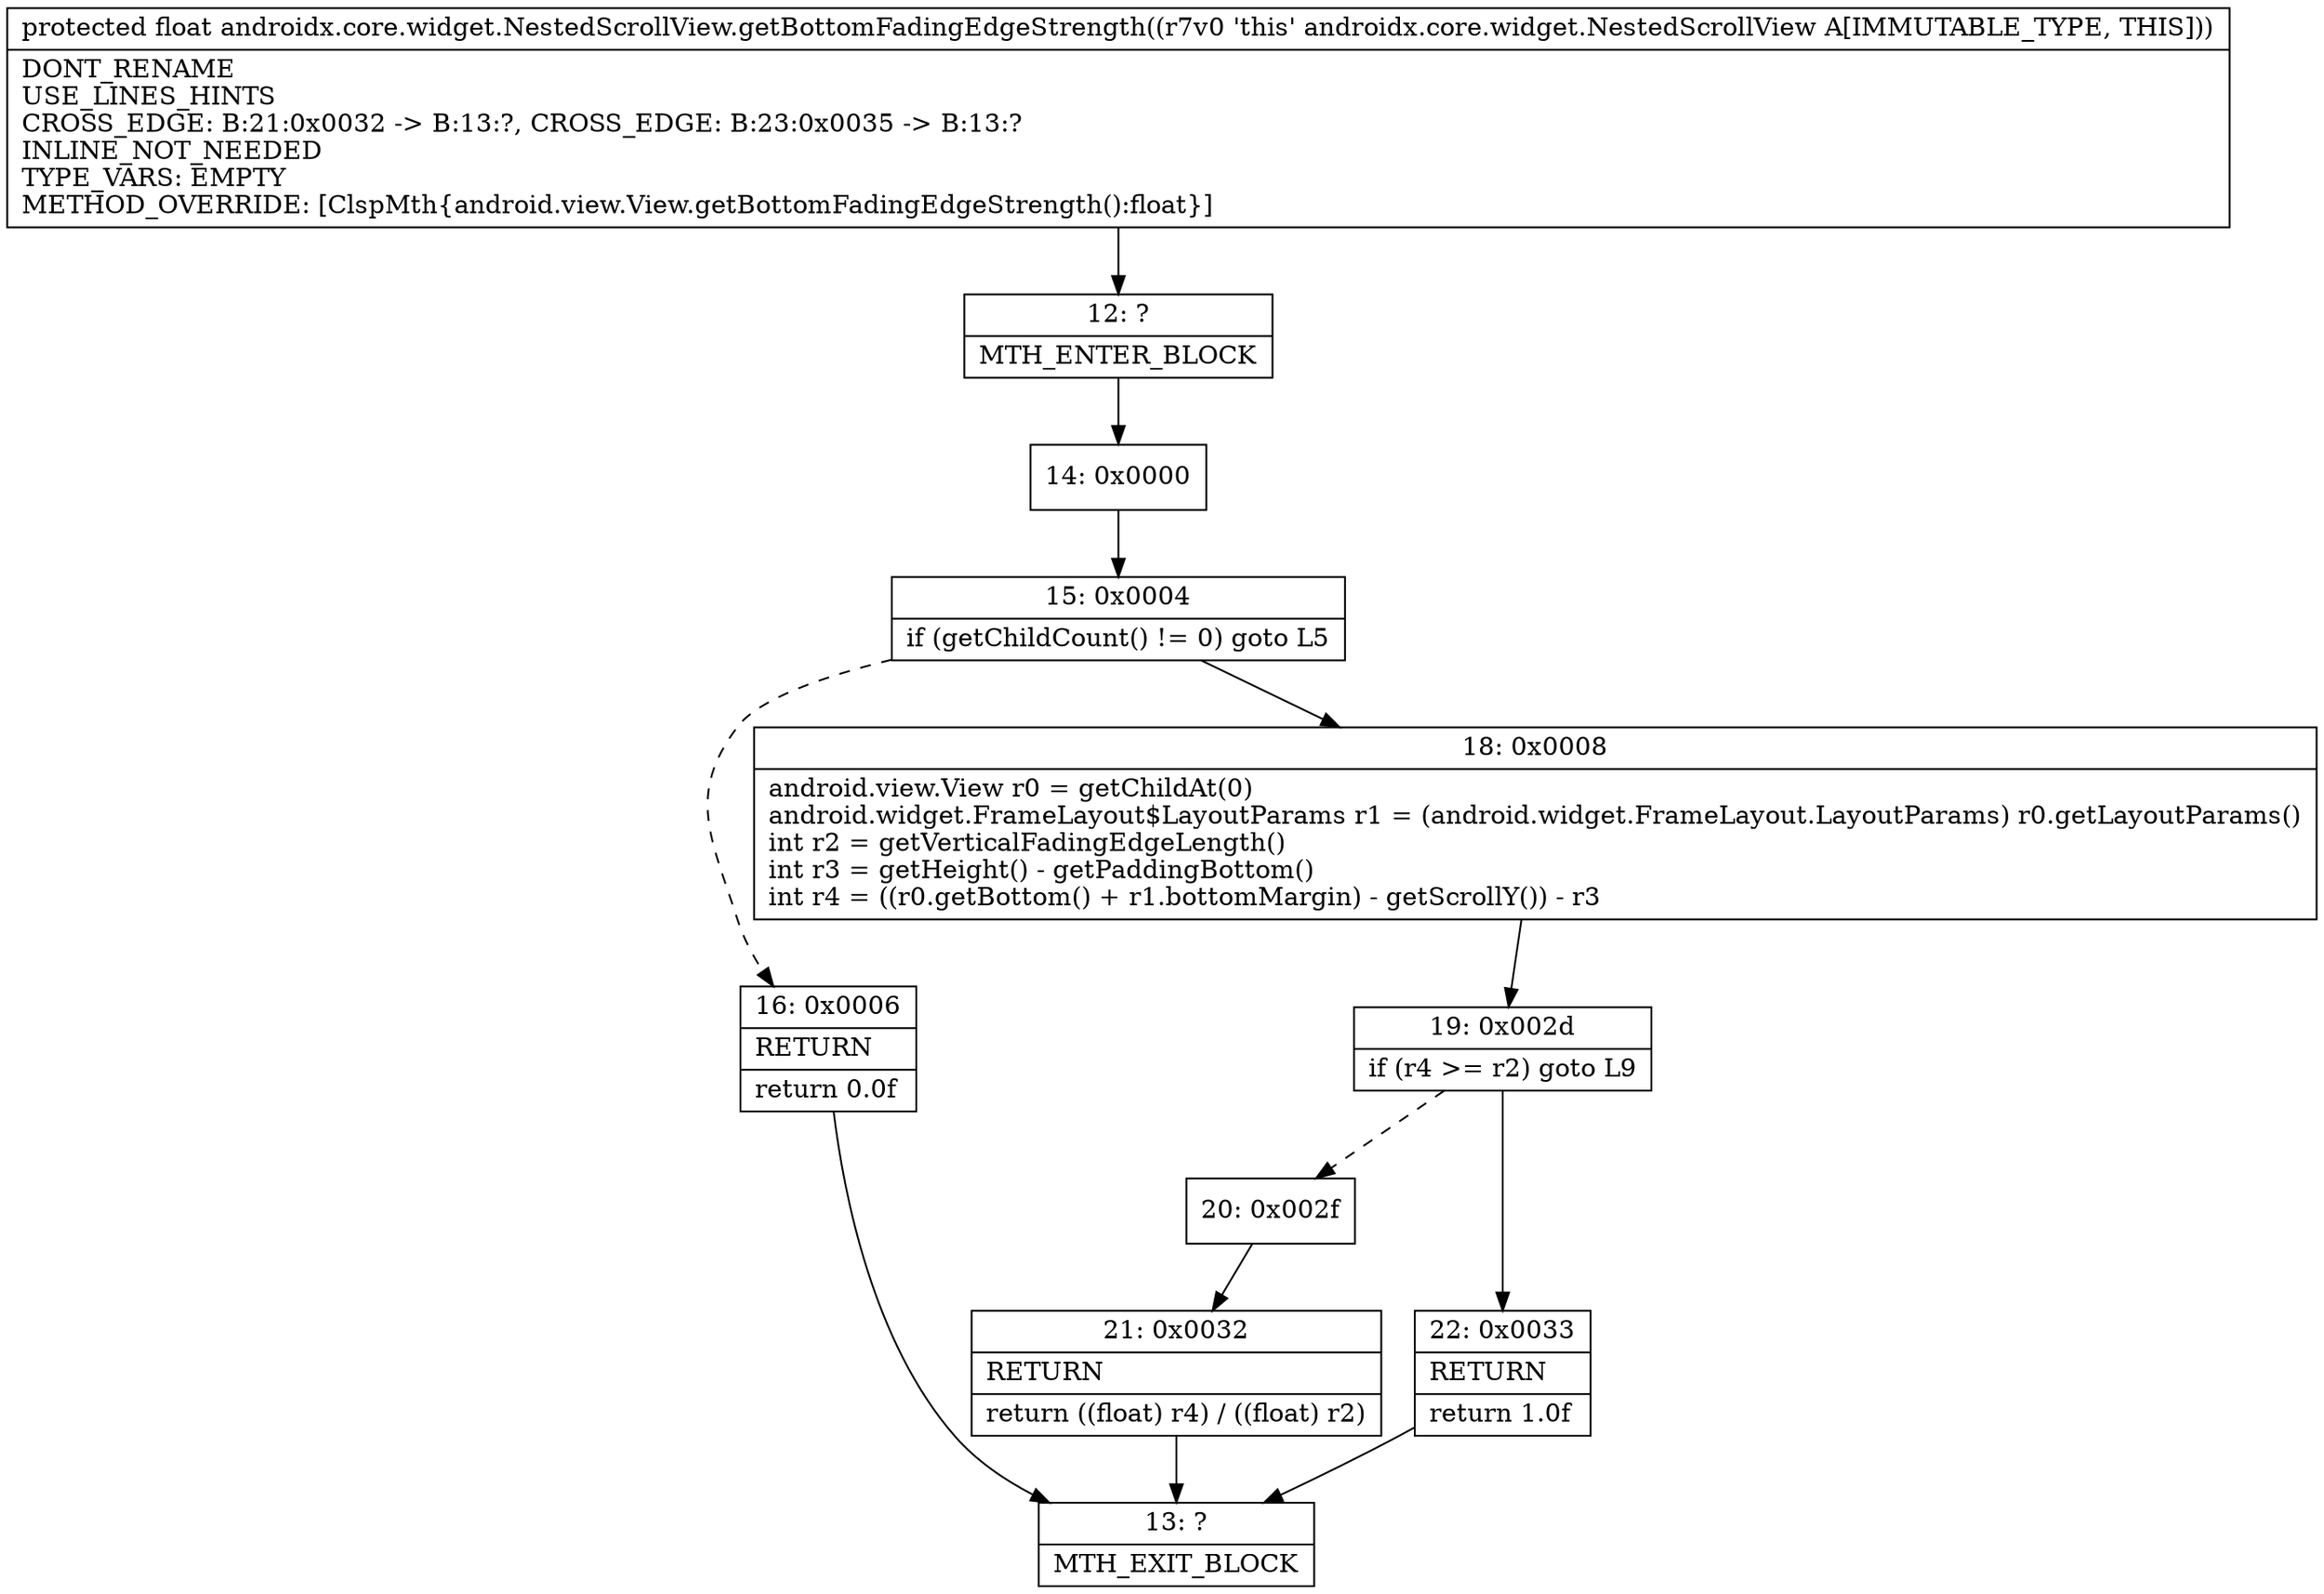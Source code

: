 digraph "CFG forandroidx.core.widget.NestedScrollView.getBottomFadingEdgeStrength()F" {
Node_12 [shape=record,label="{12\:\ ?|MTH_ENTER_BLOCK\l}"];
Node_14 [shape=record,label="{14\:\ 0x0000}"];
Node_15 [shape=record,label="{15\:\ 0x0004|if (getChildCount() != 0) goto L5\l}"];
Node_16 [shape=record,label="{16\:\ 0x0006|RETURN\l|return 0.0f\l}"];
Node_13 [shape=record,label="{13\:\ ?|MTH_EXIT_BLOCK\l}"];
Node_18 [shape=record,label="{18\:\ 0x0008|android.view.View r0 = getChildAt(0)\landroid.widget.FrameLayout$LayoutParams r1 = (android.widget.FrameLayout.LayoutParams) r0.getLayoutParams()\lint r2 = getVerticalFadingEdgeLength()\lint r3 = getHeight() \- getPaddingBottom()\lint r4 = ((r0.getBottom() + r1.bottomMargin) \- getScrollY()) \- r3\l}"];
Node_19 [shape=record,label="{19\:\ 0x002d|if (r4 \>= r2) goto L9\l}"];
Node_20 [shape=record,label="{20\:\ 0x002f}"];
Node_21 [shape=record,label="{21\:\ 0x0032|RETURN\l|return ((float) r4) \/ ((float) r2)\l}"];
Node_22 [shape=record,label="{22\:\ 0x0033|RETURN\l|return 1.0f\l}"];
MethodNode[shape=record,label="{protected float androidx.core.widget.NestedScrollView.getBottomFadingEdgeStrength((r7v0 'this' androidx.core.widget.NestedScrollView A[IMMUTABLE_TYPE, THIS]))  | DONT_RENAME\lUSE_LINES_HINTS\lCROSS_EDGE: B:21:0x0032 \-\> B:13:?, CROSS_EDGE: B:23:0x0035 \-\> B:13:?\lINLINE_NOT_NEEDED\lTYPE_VARS: EMPTY\lMETHOD_OVERRIDE: [ClspMth\{android.view.View.getBottomFadingEdgeStrength():float\}]\l}"];
MethodNode -> Node_12;Node_12 -> Node_14;
Node_14 -> Node_15;
Node_15 -> Node_16[style=dashed];
Node_15 -> Node_18;
Node_16 -> Node_13;
Node_18 -> Node_19;
Node_19 -> Node_20[style=dashed];
Node_19 -> Node_22;
Node_20 -> Node_21;
Node_21 -> Node_13;
Node_22 -> Node_13;
}

